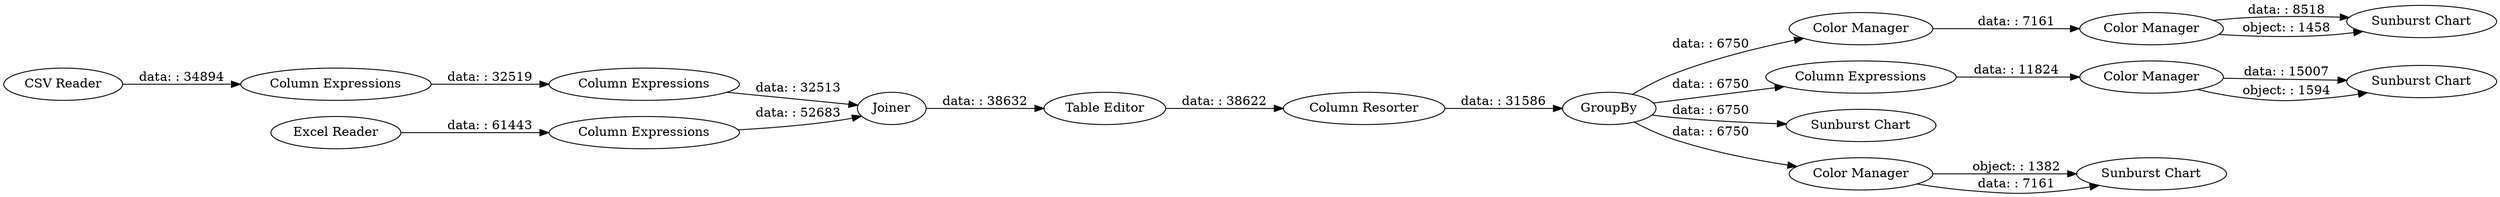 digraph {
	"6195231810813504165_13" [label=Joiner]
	"6195231810813504165_16" [label=GroupBy]
	"6195231810813504165_30" [label="Color Manager"]
	"6195231810813504165_32" [label="Sunburst Chart"]
	"6195231810813504165_12" [label="Excel Reader"]
	"6195231810813504165_11" [label="Column Expressions"]
	"6195231810813504165_31" [label="Color Manager"]
	"6195231810813504165_34" [label="Column Expressions"]
	"6195231810813504165_29" [label="Sunburst Chart"]
	"6195231810813504165_17" [label="Column Resorter"]
	"6195231810813504165_26" [label="Sunburst Chart"]
	"6195231810813504165_27" [label="Sunburst Chart"]
	"6195231810813504165_28" [label="Color Manager"]
	"6195231810813504165_15" [label="Table Editor"]
	"6195231810813504165_33" [label="Color Manager"]
	"6195231810813504165_1" [label="CSV Reader"]
	"6195231810813504165_9" [label="Column Expressions"]
	"6195231810813504165_14" [label="Column Expressions"]
	"6195231810813504165_16" -> "6195231810813504165_30" [label="data: : 6750"]
	"6195231810813504165_28" -> "6195231810813504165_27" [label="object: : 1382"]
	"6195231810813504165_16" -> "6195231810813504165_28" [label="data: : 6750"]
	"6195231810813504165_9" -> "6195231810813504165_11" [label="data: : 32519"]
	"6195231810813504165_31" -> "6195231810813504165_29" [label="data: : 8518"]
	"6195231810813504165_17" -> "6195231810813504165_16" [label="data: : 31586"]
	"6195231810813504165_33" -> "6195231810813504165_32" [label="data: : 15007"]
	"6195231810813504165_16" -> "6195231810813504165_26" [label="data: : 6750"]
	"6195231810813504165_11" -> "6195231810813504165_13" [label="data: : 32513"]
	"6195231810813504165_1" -> "6195231810813504165_9" [label="data: : 34894"]
	"6195231810813504165_14" -> "6195231810813504165_13" [label="data: : 52683"]
	"6195231810813504165_15" -> "6195231810813504165_17" [label="data: : 38622"]
	"6195231810813504165_33" -> "6195231810813504165_32" [label="object: : 1594"]
	"6195231810813504165_12" -> "6195231810813504165_14" [label="data: : 61443"]
	"6195231810813504165_28" -> "6195231810813504165_27" [label="data: : 7161"]
	"6195231810813504165_13" -> "6195231810813504165_15" [label="data: : 38632"]
	"6195231810813504165_30" -> "6195231810813504165_31" [label="data: : 7161"]
	"6195231810813504165_34" -> "6195231810813504165_33" [label="data: : 11824"]
	"6195231810813504165_31" -> "6195231810813504165_29" [label="object: : 1458"]
	"6195231810813504165_16" -> "6195231810813504165_34" [label="data: : 6750"]
	rankdir=LR
}
